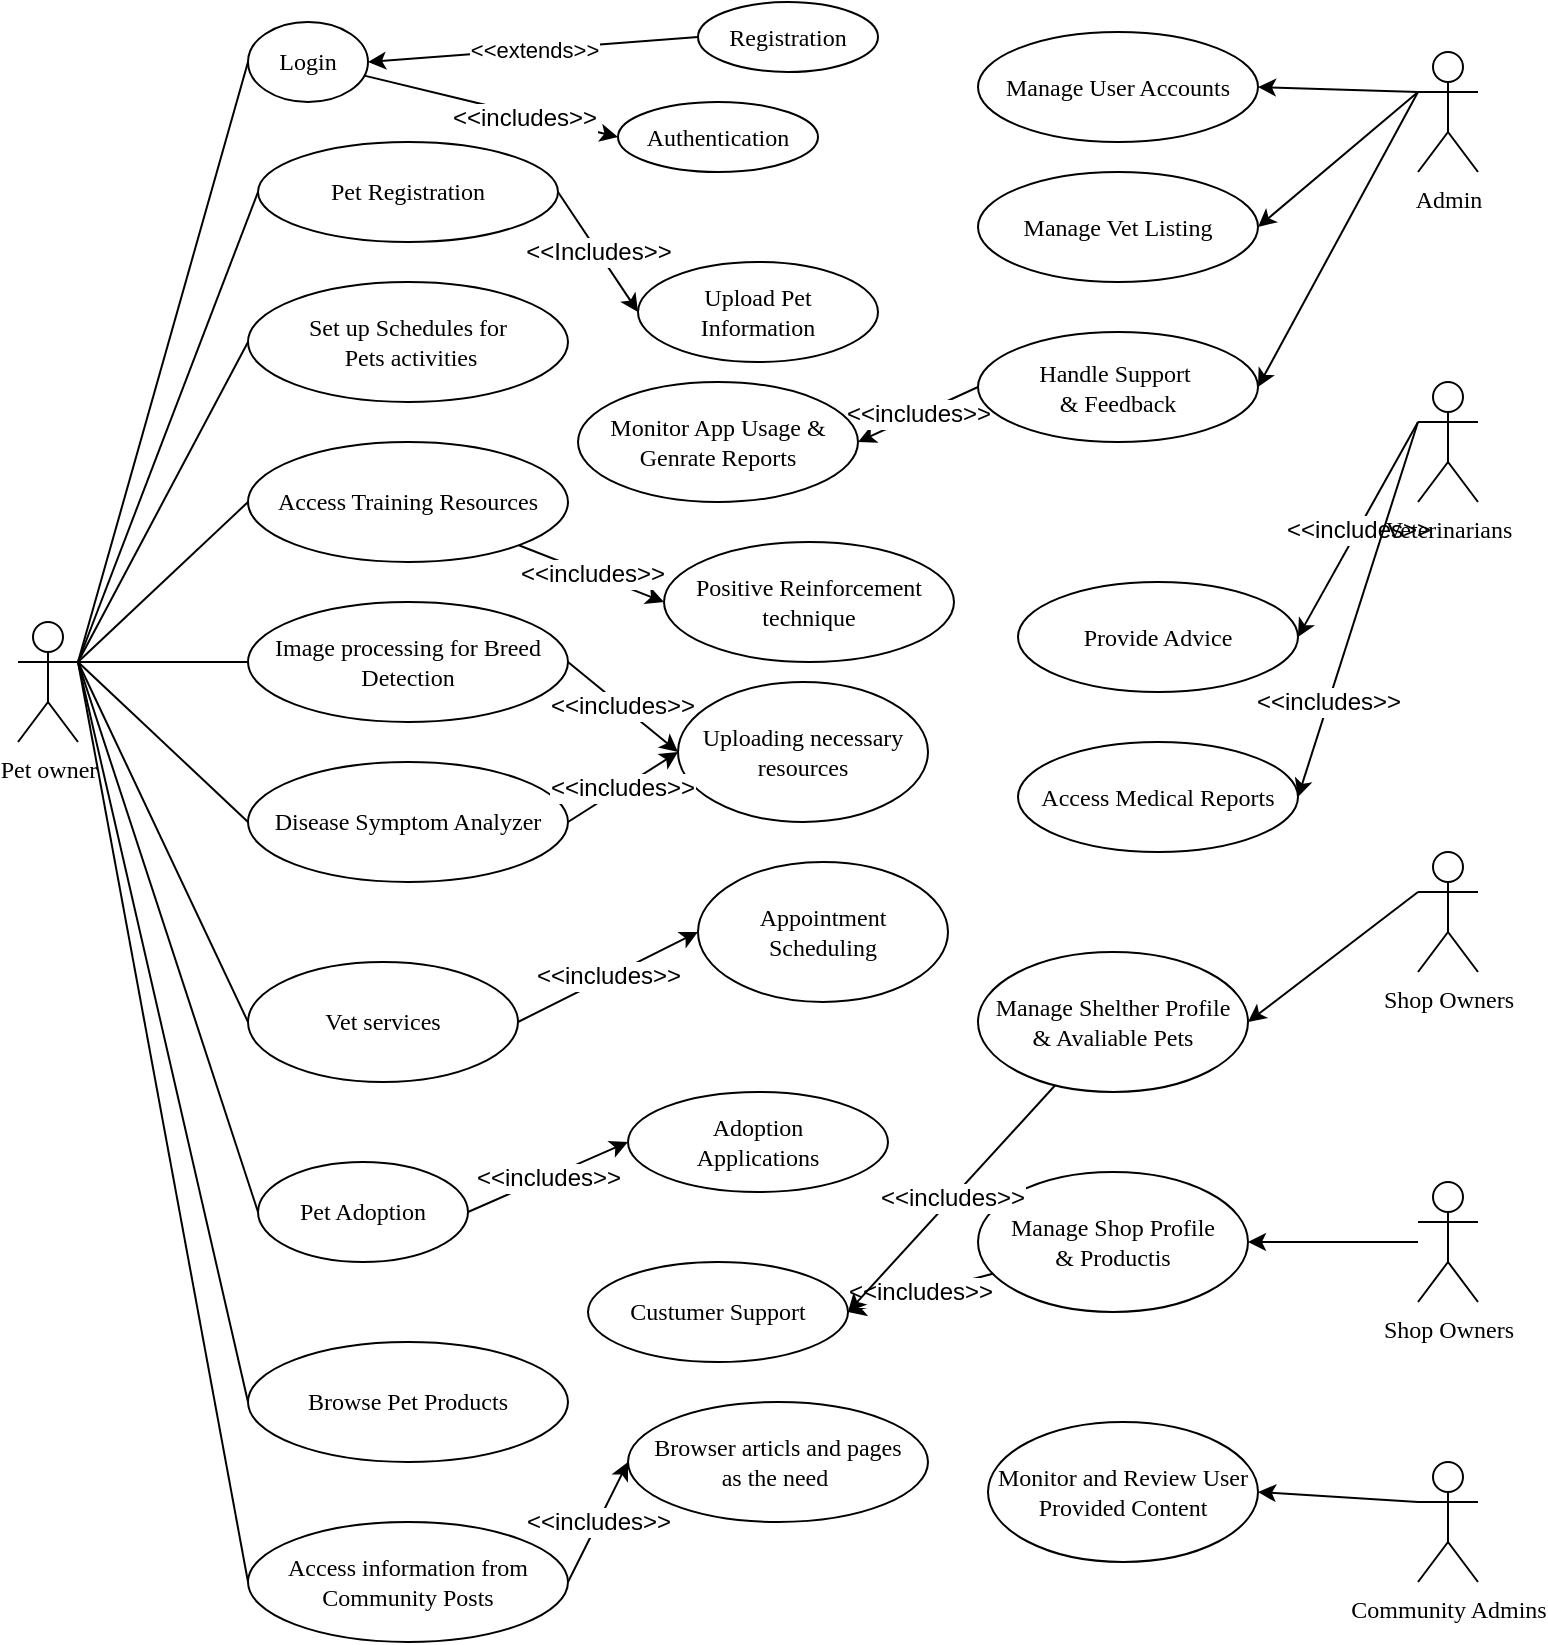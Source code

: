 <mxfile>
    <diagram id="NnZU8N8j_ZA7hjALNBBu" name="Page-1">
        <mxGraphModel dx="1007" dy="598" grid="1" gridSize="10" guides="1" tooltips="1" connect="1" arrows="1" fold="1" page="1" pageScale="1" pageWidth="850" pageHeight="1100" math="0" shadow="0">
            <root>
                <mxCell id="0"/>
                <mxCell id="1" parent="0"/>
                <mxCell id="2" value="Pet owner&lt;br&gt;" style="shape=umlActor;verticalLabelPosition=bottom;verticalAlign=top;html=1;outlineConnect=0;fontFamily=Times New Roman;" parent="1" vertex="1">
                    <mxGeometry x="30" y="340" width="30" height="60" as="geometry"/>
                </mxCell>
                <mxCell id="89" style="edgeStyle=none;html=1;exitX=0;exitY=0.333;exitDx=0;exitDy=0;exitPerimeter=0;entryX=1;entryY=0.5;entryDx=0;entryDy=0;fontSize=12;" parent="1" source="3" target="88" edge="1">
                    <mxGeometry relative="1" as="geometry"/>
                </mxCell>
                <mxCell id="3" value="Community Admins" style="shape=umlActor;verticalLabelPosition=bottom;verticalAlign=top;html=1;outlineConnect=0;fontFamily=Times New Roman;" parent="1" vertex="1">
                    <mxGeometry x="730" y="760" width="30" height="60" as="geometry"/>
                </mxCell>
                <mxCell id="76" value="&amp;lt;&amp;lt;includes&amp;gt;&amp;gt;" style="edgeStyle=none;html=1;entryX=1;entryY=0.5;entryDx=0;entryDy=0;fontSize=12;exitX=0;exitY=0.333;exitDx=0;exitDy=0;exitPerimeter=0;" parent="1" source="91" target="73" edge="1">
                    <mxGeometry relative="1" as="geometry">
                        <mxPoint x="730" y="310" as="sourcePoint"/>
                    </mxGeometry>
                </mxCell>
                <mxCell id="77" value="&amp;lt;&amp;lt;includes&amp;gt;&amp;gt;" style="edgeStyle=none;html=1;entryX=1;entryY=0.5;entryDx=0;entryDy=0;fontSize=12;exitX=0;exitY=0.333;exitDx=0;exitDy=0;exitPerimeter=0;" parent="1" source="91" target="75" edge="1">
                    <mxGeometry x="0.492" relative="1" as="geometry">
                        <mxPoint x="730" y="310" as="sourcePoint"/>
                        <mxPoint as="offset"/>
                    </mxGeometry>
                </mxCell>
                <mxCell id="67" style="edgeStyle=none;html=1;exitX=0;exitY=0.333;exitDx=0;exitDy=0;exitPerimeter=0;entryX=1;entryY=0.5;entryDx=0;entryDy=0;fontSize=12;" parent="1" source="7" target="64" edge="1">
                    <mxGeometry relative="1" as="geometry"/>
                </mxCell>
                <mxCell id="7" value="Admin" style="shape=umlActor;verticalLabelPosition=bottom;verticalAlign=top;html=1;outlineConnect=0;fontFamily=Times New Roman;" parent="1" vertex="1">
                    <mxGeometry x="730" y="55" width="30" height="60" as="geometry"/>
                </mxCell>
                <mxCell id="87" style="edgeStyle=none;html=1;entryX=1;entryY=0.5;entryDx=0;entryDy=0;fontSize=12;" parent="1" source="8" target="79" edge="1">
                    <mxGeometry relative="1" as="geometry"/>
                </mxCell>
                <mxCell id="8" value="Shop Owners" style="shape=umlActor;verticalLabelPosition=bottom;verticalAlign=top;html=1;outlineConnect=0;fontFamily=Times New Roman;" parent="1" vertex="1">
                    <mxGeometry x="730" y="620" width="30" height="60" as="geometry"/>
                </mxCell>
                <mxCell id="31" style="edgeStyle=none;html=1;entryX=0;entryY=0.5;entryDx=0;entryDy=0;" parent="1" source="9" target="30" edge="1">
                    <mxGeometry relative="1" as="geometry"/>
                </mxCell>
                <mxCell id="33" value="&amp;lt;&amp;lt;includes&amp;gt;&amp;gt;" style="edgeLabel;html=1;align=center;verticalAlign=middle;resizable=0;points=[];fontSize=12;" parent="31" vertex="1" connectable="0">
                    <mxGeometry x="0.258" y="-2" relative="1" as="geometry">
                        <mxPoint as="offset"/>
                    </mxGeometry>
                </mxCell>
                <mxCell id="9" value="Login" style="ellipse;whiteSpace=wrap;html=1;fontFamily=Times New Roman;" parent="1" vertex="1">
                    <mxGeometry x="145" y="40" width="60" height="40" as="geometry"/>
                </mxCell>
                <mxCell id="49" value="&amp;lt;&amp;lt;Includes&amp;gt;&amp;gt;" style="edgeStyle=none;html=1;exitX=1;exitY=0.5;exitDx=0;exitDy=0;entryX=0;entryY=0.5;entryDx=0;entryDy=0;fontSize=12;" parent="1" source="11" target="48" edge="1">
                    <mxGeometry relative="1" as="geometry"/>
                </mxCell>
                <mxCell id="11" value="Pet Registration" style="ellipse;whiteSpace=wrap;html=1;fontFamily=Times New Roman;" parent="1" vertex="1">
                    <mxGeometry x="150" y="100" width="150" height="50" as="geometry"/>
                </mxCell>
                <mxCell id="12" value="Set up Schedules for&lt;br&gt;&amp;nbsp;Pets activities" style="ellipse;whiteSpace=wrap;html=1;fontFamily=Times New Roman;" parent="1" vertex="1">
                    <mxGeometry x="145" y="170" width="160" height="60" as="geometry"/>
                </mxCell>
                <mxCell id="53" value="&amp;lt;&amp;lt;includes&amp;gt;&amp;gt;" style="edgeStyle=none;html=1;entryX=0;entryY=0.5;entryDx=0;entryDy=0;fontSize=12;" parent="1" source="15" target="52" edge="1">
                    <mxGeometry relative="1" as="geometry"/>
                </mxCell>
                <mxCell id="15" value="Access Training Resources" style="ellipse;whiteSpace=wrap;html=1;fontFamily=Times New Roman;" parent="1" vertex="1">
                    <mxGeometry x="145" y="250" width="160" height="60" as="geometry"/>
                </mxCell>
                <mxCell id="63" value="&amp;lt;&amp;lt;includes&amp;gt;&amp;gt;" style="edgeStyle=none;html=1;exitX=1;exitY=0.5;exitDx=0;exitDy=0;entryX=0;entryY=0.5;entryDx=0;entryDy=0;fontSize=12;" parent="1" source="16" target="62" edge="1">
                    <mxGeometry relative="1" as="geometry"/>
                </mxCell>
                <mxCell id="16" value="Access information from Community Posts" style="ellipse;whiteSpace=wrap;html=1;fontFamily=Times New Roman;" parent="1" vertex="1">
                    <mxGeometry x="145" y="790" width="160" height="60" as="geometry"/>
                </mxCell>
                <mxCell id="17" value="Browse Pet Products" style="ellipse;whiteSpace=wrap;html=1;fontFamily=Times New Roman;" parent="1" vertex="1">
                    <mxGeometry x="145" y="700" width="160" height="60" as="geometry"/>
                </mxCell>
                <mxCell id="61" value="&amp;lt;&amp;lt;includes&amp;gt;&amp;gt;" style="edgeStyle=none;html=1;exitX=1;exitY=0.5;exitDx=0;exitDy=0;entryX=0;entryY=0.5;entryDx=0;entryDy=0;fontSize=12;" parent="1" source="18" target="59" edge="1">
                    <mxGeometry relative="1" as="geometry"/>
                </mxCell>
                <mxCell id="18" value="Pet Adoption" style="ellipse;whiteSpace=wrap;html=1;fontFamily=Times New Roman;" parent="1" vertex="1">
                    <mxGeometry x="150" y="610" width="105" height="50" as="geometry"/>
                </mxCell>
                <mxCell id="19" value="Disease Symptom Analyzer" style="ellipse;whiteSpace=wrap;html=1;fontFamily=Times New Roman;" parent="1" vertex="1">
                    <mxGeometry x="145" y="410" width="160" height="60" as="geometry"/>
                </mxCell>
                <mxCell id="54" value="&amp;lt;&amp;lt;includes&amp;gt;&amp;gt;" style="edgeStyle=none;html=1;exitX=1;exitY=0.5;exitDx=0;exitDy=0;fontSize=12;entryX=0;entryY=0.5;entryDx=0;entryDy=0;" parent="1" source="20" target="55" edge="1">
                    <mxGeometry relative="1" as="geometry">
                        <mxPoint x="360" y="340.0" as="targetPoint"/>
                    </mxGeometry>
                </mxCell>
                <mxCell id="20" value="Image processing for Breed Detection" style="ellipse;whiteSpace=wrap;html=1;fontFamily=Times New Roman;" parent="1" vertex="1">
                    <mxGeometry x="145" y="330" width="160" height="60" as="geometry"/>
                </mxCell>
                <mxCell id="86" style="edgeStyle=none;html=1;exitX=0;exitY=0.333;exitDx=0;exitDy=0;exitPerimeter=0;entryX=1;entryY=0.5;entryDx=0;entryDy=0;fontSize=12;" parent="1" source="25" target="83" edge="1">
                    <mxGeometry relative="1" as="geometry"/>
                </mxCell>
                <mxCell id="25" value="&lt;div style=&quot;text-align: left;&quot;&gt;Shop Owners&lt;/div&gt;" style="shape=umlActor;verticalLabelPosition=bottom;verticalAlign=top;html=1;outlineConnect=0;fontFamily=Times New Roman;" parent="1" vertex="1">
                    <mxGeometry x="730" y="455" width="30" height="60" as="geometry"/>
                </mxCell>
                <mxCell id="58" value="&amp;lt;&amp;lt;includes&amp;gt;&amp;gt;" style="edgeStyle=none;html=1;exitX=1;exitY=0.5;exitDx=0;exitDy=0;entryX=0;entryY=0.5;entryDx=0;entryDy=0;fontSize=12;" parent="1" source="26" target="57" edge="1">
                    <mxGeometry relative="1" as="geometry"/>
                </mxCell>
                <mxCell id="26" value="Vet services" style="ellipse;whiteSpace=wrap;html=1;fontFamily=Times New Roman;" parent="1" vertex="1">
                    <mxGeometry x="145" y="510" width="135" height="60" as="geometry"/>
                </mxCell>
                <mxCell id="29" value="&amp;lt;&amp;lt;extends&amp;gt;&amp;gt;" style="edgeStyle=none;html=1;exitX=0;exitY=0.5;exitDx=0;exitDy=0;entryX=1;entryY=0.5;entryDx=0;entryDy=0;" parent="1" source="27" target="9" edge="1">
                    <mxGeometry relative="1" as="geometry"/>
                </mxCell>
                <mxCell id="27" value="Registration" style="ellipse;whiteSpace=wrap;html=1;fontFamily=Times New Roman;" parent="1" vertex="1">
                    <mxGeometry x="370" y="30" width="90" height="35" as="geometry"/>
                </mxCell>
                <mxCell id="30" value="Authentication" style="ellipse;whiteSpace=wrap;html=1;fontFamily=Times New Roman;" parent="1" vertex="1">
                    <mxGeometry x="330" y="80" width="100" height="35" as="geometry"/>
                </mxCell>
                <mxCell id="38" value="" style="endArrow=none;html=1;fontSize=12;entryX=0;entryY=0.5;entryDx=0;entryDy=0;" parent="1" target="9" edge="1">
                    <mxGeometry width="50" height="50" relative="1" as="geometry">
                        <mxPoint x="60" y="360" as="sourcePoint"/>
                        <mxPoint x="110" y="310" as="targetPoint"/>
                    </mxGeometry>
                </mxCell>
                <mxCell id="39" value="" style="endArrow=none;html=1;fontSize=12;entryX=0;entryY=0.5;entryDx=0;entryDy=0;" parent="1" target="11" edge="1">
                    <mxGeometry width="50" height="50" relative="1" as="geometry">
                        <mxPoint x="60" y="360" as="sourcePoint"/>
                        <mxPoint x="120" y="320.0" as="targetPoint"/>
                    </mxGeometry>
                </mxCell>
                <mxCell id="40" value="" style="endArrow=none;html=1;fontSize=12;entryX=0;entryY=0.5;entryDx=0;entryDy=0;" parent="1" target="12" edge="1">
                    <mxGeometry width="50" height="50" relative="1" as="geometry">
                        <mxPoint x="60" y="360" as="sourcePoint"/>
                        <mxPoint x="130" y="330.0" as="targetPoint"/>
                    </mxGeometry>
                </mxCell>
                <mxCell id="41" value="" style="endArrow=none;html=1;fontSize=12;entryX=0;entryY=0.5;entryDx=0;entryDy=0;" parent="1" target="15" edge="1">
                    <mxGeometry width="50" height="50" relative="1" as="geometry">
                        <mxPoint x="60" y="360" as="sourcePoint"/>
                        <mxPoint x="140" y="340.0" as="targetPoint"/>
                    </mxGeometry>
                </mxCell>
                <mxCell id="42" value="" style="endArrow=none;html=1;fontSize=12;exitX=1;exitY=0.333;exitDx=0;exitDy=0;exitPerimeter=0;entryX=0;entryY=0.5;entryDx=0;entryDy=0;" parent="1" source="2" target="20" edge="1">
                    <mxGeometry width="50" height="50" relative="1" as="geometry">
                        <mxPoint x="100" y="400.0" as="sourcePoint"/>
                        <mxPoint x="150" y="350.0" as="targetPoint"/>
                    </mxGeometry>
                </mxCell>
                <mxCell id="43" value="" style="endArrow=none;html=1;fontSize=12;exitX=1;exitY=0.333;exitDx=0;exitDy=0;exitPerimeter=0;entryX=0;entryY=0.5;entryDx=0;entryDy=0;" parent="1" source="2" target="19" edge="1">
                    <mxGeometry width="50" height="50" relative="1" as="geometry">
                        <mxPoint x="110" y="410.0" as="sourcePoint"/>
                        <mxPoint x="160" y="360.0" as="targetPoint"/>
                    </mxGeometry>
                </mxCell>
                <mxCell id="44" value="" style="endArrow=none;html=1;fontSize=12;exitX=1;exitY=0.333;exitDx=0;exitDy=0;exitPerimeter=0;entryX=0;entryY=0.5;entryDx=0;entryDy=0;" parent="1" source="2" target="26" edge="1">
                    <mxGeometry width="50" height="50" relative="1" as="geometry">
                        <mxPoint x="120" y="420.0" as="sourcePoint"/>
                        <mxPoint x="170" y="370.0" as="targetPoint"/>
                    </mxGeometry>
                </mxCell>
                <mxCell id="45" value="" style="endArrow=none;html=1;fontSize=12;exitX=1;exitY=0.333;exitDx=0;exitDy=0;exitPerimeter=0;entryX=0;entryY=0.5;entryDx=0;entryDy=0;" parent="1" source="2" target="18" edge="1">
                    <mxGeometry width="50" height="50" relative="1" as="geometry">
                        <mxPoint x="130" y="430.0" as="sourcePoint"/>
                        <mxPoint x="180" y="380.0" as="targetPoint"/>
                    </mxGeometry>
                </mxCell>
                <mxCell id="46" value="" style="endArrow=none;html=1;fontSize=12;exitX=1;exitY=0.333;exitDx=0;exitDy=0;exitPerimeter=0;entryX=0;entryY=0.5;entryDx=0;entryDy=0;" parent="1" source="2" target="16" edge="1">
                    <mxGeometry width="50" height="50" relative="1" as="geometry">
                        <mxPoint x="140" y="440.0" as="sourcePoint"/>
                        <mxPoint x="60" y="630" as="targetPoint"/>
                    </mxGeometry>
                </mxCell>
                <mxCell id="47" value="" style="endArrow=none;html=1;fontSize=12;exitX=1;exitY=0.333;exitDx=0;exitDy=0;exitPerimeter=0;entryX=0;entryY=0.5;entryDx=0;entryDy=0;" parent="1" source="2" target="17" edge="1">
                    <mxGeometry width="50" height="50" relative="1" as="geometry">
                        <mxPoint x="150" y="450.0" as="sourcePoint"/>
                        <mxPoint x="200" y="400.0" as="targetPoint"/>
                    </mxGeometry>
                </mxCell>
                <mxCell id="48" value="Upload Pet &lt;br&gt;Information" style="ellipse;whiteSpace=wrap;html=1;fontFamily=Times New Roman;" parent="1" vertex="1">
                    <mxGeometry x="340" y="160" width="120" height="50" as="geometry"/>
                </mxCell>
                <mxCell id="52" value="Positive Reinforcement technique" style="ellipse;whiteSpace=wrap;html=1;fontFamily=Times New Roman;" parent="1" vertex="1">
                    <mxGeometry x="353" y="300" width="145" height="60" as="geometry"/>
                </mxCell>
                <mxCell id="55" value="Uploading necessary resources" style="ellipse;whiteSpace=wrap;html=1;fontFamily=Times New Roman;" parent="1" vertex="1">
                    <mxGeometry x="360" y="370" width="125" height="70" as="geometry"/>
                </mxCell>
                <mxCell id="56" value="&amp;lt;&amp;lt;includes&amp;gt;&amp;gt;" style="edgeStyle=none;html=1;exitX=1;exitY=0.5;exitDx=0;exitDy=0;fontSize=12;entryX=0;entryY=0.5;entryDx=0;entryDy=0;" parent="1" source="19" target="55" edge="1">
                    <mxGeometry relative="1" as="geometry">
                        <mxPoint x="435.0" y="395" as="targetPoint"/>
                        <mxPoint x="315" y="370" as="sourcePoint"/>
                    </mxGeometry>
                </mxCell>
                <mxCell id="57" value="Appointment &lt;br&gt;Scheduling" style="ellipse;whiteSpace=wrap;html=1;fontFamily=Times New Roman;" parent="1" vertex="1">
                    <mxGeometry x="370" y="460" width="125" height="70" as="geometry"/>
                </mxCell>
                <mxCell id="59" value="Adoption &lt;br&gt;Applications" style="ellipse;whiteSpace=wrap;html=1;fontFamily=Times New Roman;" parent="1" vertex="1">
                    <mxGeometry x="335" y="575" width="130" height="50" as="geometry"/>
                </mxCell>
                <mxCell id="62" value="Browser articls and pages &lt;br&gt;as the need&amp;nbsp;" style="ellipse;whiteSpace=wrap;html=1;fontFamily=Times New Roman;" parent="1" vertex="1">
                    <mxGeometry x="335" y="730" width="150" height="60" as="geometry"/>
                </mxCell>
                <mxCell id="64" value="Manage User Accounts" style="ellipse;whiteSpace=wrap;html=1;fontFamily=Times New Roman;" parent="1" vertex="1">
                    <mxGeometry x="510" y="45" width="140" height="55" as="geometry"/>
                </mxCell>
                <mxCell id="65" value="Manage Vet Listing" style="ellipse;whiteSpace=wrap;html=1;fontFamily=Times New Roman;" parent="1" vertex="1">
                    <mxGeometry x="510" y="115" width="140" height="55" as="geometry"/>
                </mxCell>
                <mxCell id="71" value="&amp;lt;&amp;lt;includes&amp;gt;&amp;gt;" style="edgeStyle=none;html=1;exitX=0;exitY=0.5;exitDx=0;exitDy=0;entryX=1;entryY=0.5;entryDx=0;entryDy=0;fontSize=12;" parent="1" source="66" target="70" edge="1">
                    <mxGeometry relative="1" as="geometry"/>
                </mxCell>
                <mxCell id="66" value="Handle Support&amp;nbsp;&lt;br&gt;&amp;amp; Feedback" style="ellipse;whiteSpace=wrap;html=1;fontFamily=Times New Roman;" parent="1" vertex="1">
                    <mxGeometry x="510" y="195" width="140" height="55" as="geometry"/>
                </mxCell>
                <mxCell id="68" style="edgeStyle=none;html=1;exitX=0;exitY=0.333;exitDx=0;exitDy=0;exitPerimeter=0;entryX=1;entryY=0.5;entryDx=0;entryDy=0;fontSize=12;" parent="1" source="7" target="65" edge="1">
                    <mxGeometry relative="1" as="geometry">
                        <mxPoint x="750" y="80" as="sourcePoint"/>
                        <mxPoint x="660.0" y="82.5" as="targetPoint"/>
                    </mxGeometry>
                </mxCell>
                <mxCell id="69" style="edgeStyle=none;html=1;exitX=0;exitY=0.333;exitDx=0;exitDy=0;exitPerimeter=0;entryX=1;entryY=0.5;entryDx=0;entryDy=0;fontSize=12;" parent="1" source="7" target="66" edge="1">
                    <mxGeometry relative="1" as="geometry">
                        <mxPoint x="760" y="90" as="sourcePoint"/>
                        <mxPoint x="670.0" y="92.5" as="targetPoint"/>
                    </mxGeometry>
                </mxCell>
                <mxCell id="70" value="Monitor App Usage &amp;amp;&lt;br&gt;Genrate Reports" style="ellipse;whiteSpace=wrap;html=1;fontFamily=Times New Roman;" parent="1" vertex="1">
                    <mxGeometry x="310" y="220" width="140" height="60" as="geometry"/>
                </mxCell>
                <mxCell id="73" value="Provide Advice" style="ellipse;whiteSpace=wrap;html=1;fontFamily=Times New Roman;" parent="1" vertex="1">
                    <mxGeometry x="530" y="320" width="140" height="55" as="geometry"/>
                </mxCell>
                <mxCell id="75" value="Access Medical Reports" style="ellipse;whiteSpace=wrap;html=1;fontFamily=Times New Roman;" parent="1" vertex="1">
                    <mxGeometry x="530" y="400" width="140" height="55" as="geometry"/>
                </mxCell>
                <mxCell id="82" value="&amp;lt;&amp;lt;includes&amp;gt;&amp;gt;" style="edgeStyle=none;html=1;entryX=1;entryY=0.5;entryDx=0;entryDy=0;fontSize=12;" parent="1" source="79" target="81" edge="1">
                    <mxGeometry relative="1" as="geometry"/>
                </mxCell>
                <mxCell id="79" value="Manage Shop Profile &lt;br&gt;&amp;amp; Productis" style="ellipse;whiteSpace=wrap;html=1;fontFamily=Times New Roman;" parent="1" vertex="1">
                    <mxGeometry x="510" y="615" width="135" height="70" as="geometry"/>
                </mxCell>
                <mxCell id="81" value="Custumer Support" style="ellipse;whiteSpace=wrap;html=1;fontFamily=Times New Roman;" parent="1" vertex="1">
                    <mxGeometry x="315" y="660" width="130" height="50" as="geometry"/>
                </mxCell>
                <mxCell id="84" value="&amp;lt;&amp;lt;includes&amp;gt;&amp;gt;" style="edgeStyle=none;html=1;entryX=1;entryY=0.5;entryDx=0;entryDy=0;fontSize=12;" parent="1" source="83" target="81" edge="1">
                    <mxGeometry relative="1" as="geometry"/>
                </mxCell>
                <mxCell id="83" value="Manage Shelther Profile &lt;br&gt;&amp;amp; Avaliable Pets" style="ellipse;whiteSpace=wrap;html=1;fontFamily=Times New Roman;" parent="1" vertex="1">
                    <mxGeometry x="510" y="505" width="135" height="70" as="geometry"/>
                </mxCell>
                <mxCell id="88" value="Monitor and Review User Provided Content" style="ellipse;whiteSpace=wrap;html=1;fontFamily=Times New Roman;" parent="1" vertex="1">
                    <mxGeometry x="515" y="740" width="135" height="70" as="geometry"/>
                </mxCell>
                <mxCell id="91" value="Veterinarians" style="shape=umlActor;verticalLabelPosition=bottom;verticalAlign=top;html=1;outlineConnect=0;fontFamily=Times New Roman;" vertex="1" parent="1">
                    <mxGeometry x="730" y="220" width="30" height="60" as="geometry"/>
                </mxCell>
            </root>
        </mxGraphModel>
    </diagram>
</mxfile>